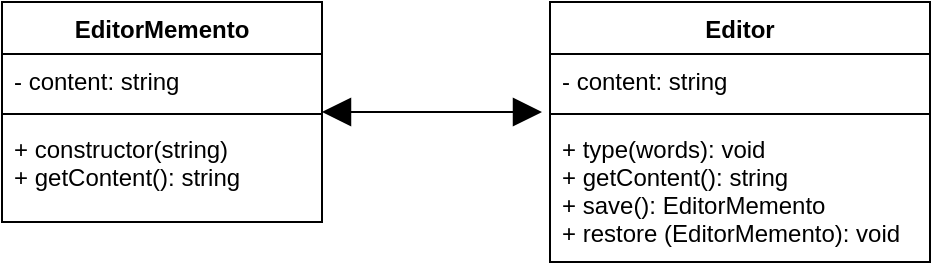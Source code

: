 <mxfile version="14.9.5" type="device"><diagram id="FhBDy3tYW2ng0y0OgPLs" name="Page-1"><mxGraphModel dx="1550" dy="777" grid="1" gridSize="10" guides="1" tooltips="1" connect="1" arrows="1" fold="1" page="1" pageScale="1" pageWidth="827" pageHeight="1169" math="0" shadow="0"><root><mxCell id="0"/><mxCell id="1" parent="0"/><mxCell id="u8r_nUBrFgdfJpCmrrAH-19" value="Editor" style="swimlane;fontStyle=1;align=center;verticalAlign=top;childLayout=stackLayout;horizontal=1;startSize=26;horizontalStack=0;resizeParent=1;resizeParentMax=0;resizeLast=0;collapsible=1;marginBottom=0;" vertex="1" parent="1"><mxGeometry x="414" y="230" width="190" height="130" as="geometry"/></mxCell><mxCell id="u8r_nUBrFgdfJpCmrrAH-20" value="- content: string" style="text;strokeColor=none;fillColor=none;align=left;verticalAlign=top;spacingLeft=4;spacingRight=4;overflow=hidden;rotatable=0;points=[[0,0.5],[1,0.5]];portConstraint=eastwest;" vertex="1" parent="u8r_nUBrFgdfJpCmrrAH-19"><mxGeometry y="26" width="190" height="26" as="geometry"/></mxCell><mxCell id="u8r_nUBrFgdfJpCmrrAH-21" value="" style="line;strokeWidth=1;fillColor=none;align=left;verticalAlign=middle;spacingTop=-1;spacingLeft=3;spacingRight=3;rotatable=0;labelPosition=right;points=[];portConstraint=eastwest;" vertex="1" parent="u8r_nUBrFgdfJpCmrrAH-19"><mxGeometry y="52" width="190" height="8" as="geometry"/></mxCell><mxCell id="u8r_nUBrFgdfJpCmrrAH-22" value="+ type(words): void&#10;+ getContent(): string&#10;+ save(): EditorMemento&#10;+ restore (EditorMemento): void" style="text;strokeColor=none;fillColor=none;align=left;verticalAlign=top;spacingLeft=4;spacingRight=4;overflow=hidden;rotatable=0;points=[[0,0.5],[1,0.5]];portConstraint=eastwest;" vertex="1" parent="u8r_nUBrFgdfJpCmrrAH-19"><mxGeometry y="60" width="190" height="70" as="geometry"/></mxCell><mxCell id="u8r_nUBrFgdfJpCmrrAH-27" style="edgeStyle=orthogonalEdgeStyle;rounded=0;orthogonalLoop=1;jettySize=auto;html=1;startArrow=block;startFill=1;endArrow=block;endFill=1;startSize=12;endSize=12;" edge="1" parent="1" source="u8r_nUBrFgdfJpCmrrAH-23"><mxGeometry relative="1" as="geometry"><mxPoint x="410" y="285" as="targetPoint"/></mxGeometry></mxCell><mxCell id="u8r_nUBrFgdfJpCmrrAH-23" value="EditorMemento" style="swimlane;fontStyle=1;align=center;verticalAlign=top;childLayout=stackLayout;horizontal=1;startSize=26;horizontalStack=0;resizeParent=1;resizeParentMax=0;resizeLast=0;collapsible=1;marginBottom=0;" vertex="1" parent="1"><mxGeometry x="140" y="230" width="160" height="110" as="geometry"/></mxCell><mxCell id="u8r_nUBrFgdfJpCmrrAH-24" value="- content: string" style="text;strokeColor=none;fillColor=none;align=left;verticalAlign=top;spacingLeft=4;spacingRight=4;overflow=hidden;rotatable=0;points=[[0,0.5],[1,0.5]];portConstraint=eastwest;" vertex="1" parent="u8r_nUBrFgdfJpCmrrAH-23"><mxGeometry y="26" width="160" height="26" as="geometry"/></mxCell><mxCell id="u8r_nUBrFgdfJpCmrrAH-25" value="" style="line;strokeWidth=1;fillColor=none;align=left;verticalAlign=middle;spacingTop=-1;spacingLeft=3;spacingRight=3;rotatable=0;labelPosition=right;points=[];portConstraint=eastwest;" vertex="1" parent="u8r_nUBrFgdfJpCmrrAH-23"><mxGeometry y="52" width="160" height="8" as="geometry"/></mxCell><mxCell id="u8r_nUBrFgdfJpCmrrAH-26" value="+ constructor(string)&#10;+ getContent(): string" style="text;strokeColor=none;fillColor=none;align=left;verticalAlign=top;spacingLeft=4;spacingRight=4;overflow=hidden;rotatable=0;points=[[0,0.5],[1,0.5]];portConstraint=eastwest;" vertex="1" parent="u8r_nUBrFgdfJpCmrrAH-23"><mxGeometry y="60" width="160" height="50" as="geometry"/></mxCell></root></mxGraphModel></diagram></mxfile>